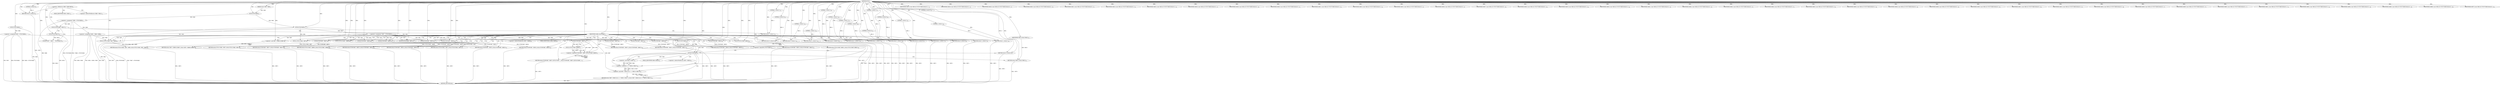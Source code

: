 digraph "FUN1" {  
"8" [label = <(METHOD,FUN1)<SUB>1</SUB>> ]
"256" [label = <(METHOD_RETURN,bool)<SUB>1</SUB>> ]
"9" [label = <(PARAM,struct VAR1 *VAR2)<SUB>1</SUB>> ]
"12" [label = <(&lt;operator&gt;.assignment,VAR3 = FUN2(VAR4))<SUB>3</SUB>> ]
"17" [label = <(&lt;operator&gt;.assignment,*VAR6 = FUN3(VAR2))<SUB>4</SUB>> ]
"22" [label = <(&lt;operator&gt;.assignment,*VAR7 = FUN4(VAR2))<SUB>5</SUB>> ]
"27" [label = <(&lt;operator&gt;.assignment,VAR8 = VAR6-&gt;VAR8)<SUB>6</SUB>> ]
"42" [label = <(FUN5,FUN5(VAR6-&gt;VAR11))<SUB>11</SUB>> ]
"55" [label = <(IDENTIFIER,VAR8,switch(VAR8))<SUB>17</SUB>> ]
"14" [label = <(FUN2,FUN2(VAR4))<SUB>3</SUB>> ]
"19" [label = <(FUN3,FUN3(VAR2))<SUB>4</SUB>> ]
"24" [label = <(FUN4,FUN4(VAR2))<SUB>5</SUB>> ]
"39" [label = <(RETURN,return 0;,return 0;)<SUB>9</SUB>> ]
"47" [label = <(FUN6,FUN6(&quot;&quot;, VAR12,
				    FUN2(VAR13)))<SUB>12</SUB>> ]
"52" [label = <(RETURN,return 1;,return 1;)<SUB>14</SUB>> ]
"58" [label = <(IDENTIFIER,VAR14,{
	case VAR14:
		if (!FUN7(VAR3))
			return 0;
...)<SUB>18</SUB>> ]
"74" [label = <(RETURN,return VAR7-&gt;VAR16 &amp;
				(1u &lt;&lt; (VAR3 &amp; VAR17));,return VAR7-&gt;VAR16 &amp;
				(1u &lt;&lt; (VAR3 &amp; VAR17));)<SUB>23</SUB>> ]
"85" [label = <(IDENTIFIER,VAR18,{
	case VAR14:
		if (!FUN7(VAR3))
			return 0;
...)<SUB>25</SUB>> ]
"86" [label = <(RETURN,return 0;,return 0;)<SUB>26</SUB>> ]
"89" [label = <(IDENTIFIER,VAR19,{
	case VAR14:
		if (!FUN7(VAR3))
			return 0;
...)<SUB>27</SUB>> ]
"90" [label = <(RETURN,return 1;,return 1;)<SUB>28</SUB>> ]
"93" [label = <(IDENTIFIER,VAR20,{
	case VAR14:
		if (!FUN7(VAR3))
			return 0;
...)<SUB>29</SUB>> ]
"94" [label = <(RETURN,return FUN9(VAR7, VAR21);,return FUN9(VAR7, VAR21);)<SUB>30</SUB>> ]
"99" [label = <(IDENTIFIER,VAR22,{
	case VAR14:
		if (!FUN7(VAR3))
			return 0;
...)<SUB>31</SUB>> ]
"100" [label = <(RETURN,return FUN9(VAR7, VAR23);,return FUN9(VAR7, VAR23);)<SUB>32</SUB>> ]
"105" [label = <(IDENTIFIER,VAR24,{
	case VAR14:
		if (!FUN7(VAR3))
			return 0;
...)<SUB>33</SUB>> ]
"106" [label = <(RETURN,return 1;,return 1;)<SUB>34</SUB>> ]
"109" [label = <(IDENTIFIER,VAR25,{
	case VAR14:
		if (!FUN7(VAR3))
			return 0;
...)<SUB>35</SUB>> ]
"110" [label = <(RETURN,return 1;,return 1;)<SUB>36</SUB>> ]
"113" [label = <(IDENTIFIER,VAR26,{
	case VAR14:
		if (!FUN7(VAR3))
			return 0;
...)<SUB>37</SUB>> ]
"114" [label = <(RETURN,return FUN9(VAR7, VAR27);,return FUN9(VAR7, VAR27);)<SUB>38</SUB>> ]
"119" [label = <(IDENTIFIER,VAR28,{
	case VAR14:
		if (!FUN7(VAR3))
			return 0;
...)<SUB>39</SUB>> ]
"120" [label = <(RETURN,return 1;,return 1;)<SUB>40</SUB>> ]
"123" [label = <(IDENTIFIER,VAR29,{
	case VAR14:
		if (!FUN7(VAR3))
			return 0;
...)<SUB>41</SUB>> ]
"124" [label = <(RETURN,return FUN9(VAR7, VAR30);,return FUN9(VAR7, VAR30);)<SUB>42</SUB>> ]
"129" [label = <(IDENTIFIER,VAR31,{
	case VAR14:
		if (!FUN7(VAR3))
			return 0;
...)<SUB>43</SUB>> ]
"130" [label = <(RETURN,return FUN9(VAR7, VAR32);,return FUN9(VAR7, VAR32);)<SUB>44</SUB>> ]
"135" [label = <(IDENTIFIER,VAR33,{
	case VAR14:
		if (!FUN7(VAR3))
			return 0;
...)<SUB>45</SUB>> ]
"136" [label = <(RETURN,return FUN9(VAR7, VAR34);,return FUN9(VAR7, VAR34);)<SUB>46</SUB>> ]
"141" [label = <(IDENTIFIER,VAR35,{
	case VAR14:
		if (!FUN7(VAR3))
			return 0;
...)<SUB>47</SUB>> ]
"143" [label = <(IDENTIFIER,VAR36,{
	case VAR14:
		if (!FUN7(VAR3))
			return 0;
...)<SUB>47</SUB>> ]
"145" [label = <(IDENTIFIER,VAR37,{
	case VAR14:
		if (!FUN7(VAR3))
			return 0;
...)<SUB>48</SUB>> ]
"147" [label = <(IDENTIFIER,VAR38,{
	case VAR14:
		if (!FUN7(VAR3))
			return 0;
...)<SUB>48</SUB>> ]
"149" [label = <(IDENTIFIER,VAR39,{
	case VAR14:
		if (!FUN7(VAR3))
			return 0;
...)<SUB>49</SUB>> ]
"151" [label = <(IDENTIFIER,VAR40,{
	case VAR14:
		if (!FUN7(VAR3))
			return 0;
...)<SUB>49</SUB>> ]
"153" [label = <(IDENTIFIER,VAR41,{
	case VAR14:
		if (!FUN7(VAR3))
			return 0;
...)<SUB>50</SUB>> ]
"155" [label = <(IDENTIFIER,VAR42,{
	case VAR14:
		if (!FUN7(VAR3))
			return 0;
...)<SUB>50</SUB>> ]
"157" [label = <(IDENTIFIER,VAR43,{
	case VAR14:
		if (!FUN7(VAR3))
			return 0;
...)<SUB>51</SUB>> ]
"159" [label = <(IDENTIFIER,VAR44,{
	case VAR14:
		if (!FUN7(VAR3))
			return 0;
...)<SUB>51</SUB>> ]
"160" [label = <(RETURN,return 1;,return 1;)<SUB>55</SUB>> ]
"163" [label = <(IDENTIFIER,VAR45,{
	case VAR14:
		if (!FUN7(VAR3))
			return 0;
...)<SUB>56</SUB>> ]
"164" [label = <(RETURN,return FUN10(VAR2, VAR7);,return FUN10(VAR2, VAR7);)<SUB>57</SUB>> ]
"169" [label = <(IDENTIFIER,VAR46,{
	case VAR14:
		if (!FUN7(VAR3))
			return 0;
...)<SUB>58</SUB>> ]
"170" [label = <(RETURN,return FUN9(VAR7, VAR47);,return FUN9(VAR7, VAR47);)<SUB>59</SUB>> ]
"175" [label = <(IDENTIFIER,VAR48,{
	case VAR14:
		if (!FUN7(VAR3))
			return 0;
...)<SUB>60</SUB>> ]
"176" [label = <(RETURN,return FUN11(VAR2, VAR7);,return FUN11(VAR2, VAR7);)<SUB>61</SUB>> ]
"181" [label = <(IDENTIFIER,VAR49,{
	case VAR14:
		if (!FUN7(VAR3))
			return 0;
...)<SUB>62</SUB>> ]
"183" [label = <(IDENTIFIER,VAR50,{
	case VAR14:
		if (!FUN7(VAR3))
			return 0;
...)<SUB>63</SUB>> ]
"184" [label = <(RETURN,return FUN12(VAR2, VAR7, VAR8);,return FUN12(VAR2, VAR7, VAR8);)<SUB>64</SUB>> ]
"190" [label = <(IDENTIFIER,VAR51,{
	case VAR14:
		if (!FUN7(VAR3))
			return 0;
...)<SUB>65</SUB>> ]
"191" [label = <(RETURN,return 1;,return 1;)<SUB>66</SUB>> ]
"194" [label = <(IDENTIFIER,VAR52,{
	case VAR14:
		if (!FUN7(VAR3))
			return 0;
...)<SUB>67</SUB>> ]
"195" [label = <(RETURN,return FUN9(VAR7, VAR53);,return FUN9(VAR7, VAR53);)<SUB>68</SUB>> ]
"200" [label = <(IDENTIFIER,VAR54,{
	case VAR14:
		if (!FUN7(VAR3))
			return 0;
...)<SUB>69</SUB>> ]
"201" [label = <(RETURN,return FUN9(VAR7, VAR55);,return FUN9(VAR7, VAR55);)<SUB>70</SUB>> ]
"206" [label = <(IDENTIFIER,VAR56,{
	case VAR14:
		if (!FUN7(VAR3))
			return 0;
...)<SUB>71</SUB>> ]
"207" [label = <(RETURN,return FUN9(VAR7, VAR57) ||
			FUN13(VAR7,
				...,return FUN9(VAR7, VAR57) ||
			FUN13(VAR7,
				...)<SUB>72</SUB>> ]
"216" [label = <(IDENTIFIER,VAR59,{
	case VAR14:
		if (!FUN7(VAR3))
			return 0;
...)<SUB>75</SUB>> ]
"217" [label = <(RETURN,return 0;,return 0;)<SUB>76</SUB>> ]
"220" [label = <(IDENTIFIER,VAR60,{
	case VAR14:
		if (!FUN7(VAR3))
			return 0;
...)<SUB>77</SUB>> ]
"221" [label = <(RETURN,return 1;,return 1;)<SUB>78</SUB>> ]
"224" [label = <(IDENTIFIER,VAR61,{
	case VAR14:
		if (!FUN7(VAR3))
			return 0;
...)<SUB>79</SUB>> ]
"225" [label = <(RETURN,return FUN13(VAR7,
			VAR62);,return FUN13(VAR7,
			VAR62);)<SUB>80</SUB>> ]
"230" [label = <(IDENTIFIER,VAR63,{
	case VAR14:
		if (!FUN7(VAR3))
			return 0;
...)<SUB>82</SUB>> ]
"232" [label = <(IDENTIFIER,VAR64,{
	case VAR14:
		if (!FUN7(VAR3))
			return 0;
...)<SUB>83</SUB>> ]
"233" [label = <(RETURN,return 0;,return 0;)<SUB>84</SUB>> ]
"236" [label = <(IDENTIFIER,VAR65,{
	case VAR14:
		if (!FUN7(VAR3))
			return 0;
...)<SUB>85</SUB>> ]
"237" [label = <(RETURN,return VAR7-&gt;VAR66 &amp;
			VAR67;,return VAR7-&gt;VAR66 &amp;
			VAR67;)<SUB>86</SUB>> ]
"244" [label = <(IDENTIFIER,VAR68,{
	case VAR14:
		if (!FUN7(VAR3))
			return 0;
...)<SUB>88</SUB>> ]
"245" [label = <(RETURN,return FUN13(VAR7, VAR69);,return FUN13(VAR7, VAR69);)<SUB>89</SUB>> ]
"250" [label = <(IDENTIFIER,VAR70,{
	case VAR14:
		if (!FUN7(VAR3))
			return 0;
...)<SUB>90</SUB>> ]
"251" [label = <(RETURN,return 1;,return 1;)<SUB>91</SUB>> ]
"254" [label = <(RETURN,return 1;,return 1;)<SUB>93</SUB>> ]
"40" [label = <(LITERAL,0,return 0;)<SUB>9</SUB>> ]
"53" [label = <(LITERAL,1,return 1;)<SUB>14</SUB>> ]
"60" [label = <(&lt;operator&gt;.logicalNot,!FUN7(VAR3))<SUB>19</SUB>> ]
"75" [label = <(&lt;operator&gt;.and,VAR7-&gt;VAR16 &amp;
				(1u &lt;&lt; (VAR3 &amp; VAR17)))<SUB>23</SUB>> ]
"87" [label = <(LITERAL,0,return 0;)<SUB>26</SUB>> ]
"91" [label = <(LITERAL,1,return 1;)<SUB>28</SUB>> ]
"95" [label = <(FUN9,FUN9(VAR7, VAR21))<SUB>30</SUB>> ]
"101" [label = <(FUN9,FUN9(VAR7, VAR23))<SUB>32</SUB>> ]
"107" [label = <(LITERAL,1,return 1;)<SUB>34</SUB>> ]
"111" [label = <(LITERAL,1,return 1;)<SUB>36</SUB>> ]
"115" [label = <(FUN9,FUN9(VAR7, VAR27))<SUB>38</SUB>> ]
"121" [label = <(LITERAL,1,return 1;)<SUB>40</SUB>> ]
"125" [label = <(FUN9,FUN9(VAR7, VAR30))<SUB>42</SUB>> ]
"131" [label = <(FUN9,FUN9(VAR7, VAR32))<SUB>44</SUB>> ]
"137" [label = <(FUN9,FUN9(VAR7, VAR34))<SUB>46</SUB>> ]
"161" [label = <(LITERAL,1,return 1;)<SUB>55</SUB>> ]
"165" [label = <(FUN10,FUN10(VAR2, VAR7))<SUB>57</SUB>> ]
"171" [label = <(FUN9,FUN9(VAR7, VAR47))<SUB>59</SUB>> ]
"177" [label = <(FUN11,FUN11(VAR2, VAR7))<SUB>61</SUB>> ]
"185" [label = <(FUN12,FUN12(VAR2, VAR7, VAR8))<SUB>64</SUB>> ]
"192" [label = <(LITERAL,1,return 1;)<SUB>66</SUB>> ]
"196" [label = <(FUN9,FUN9(VAR7, VAR53))<SUB>68</SUB>> ]
"202" [label = <(FUN9,FUN9(VAR7, VAR55))<SUB>70</SUB>> ]
"208" [label = <(&lt;operator&gt;.logicalOr,FUN9(VAR7, VAR57) ||
			FUN13(VAR7,
				VAR58))<SUB>72</SUB>> ]
"218" [label = <(LITERAL,0,return 0;)<SUB>76</SUB>> ]
"222" [label = <(LITERAL,1,return 1;)<SUB>78</SUB>> ]
"226" [label = <(FUN13,FUN13(VAR7,
			VAR62))<SUB>80</SUB>> ]
"234" [label = <(LITERAL,0,return 0;)<SUB>84</SUB>> ]
"238" [label = <(&lt;operator&gt;.and,VAR7-&gt;VAR66 &amp;
			VAR67)<SUB>86</SUB>> ]
"246" [label = <(FUN13,FUN13(VAR7, VAR69))<SUB>89</SUB>> ]
"252" [label = <(LITERAL,1,return 1;)<SUB>91</SUB>> ]
"255" [label = <(LITERAL,1,return 1;)<SUB>93</SUB>> ]
"50" [label = <(FUN2,FUN2(VAR13))<SUB>13</SUB>> ]
"64" [label = <(RETURN,return 0;,return 0;)<SUB>20</SUB>> ]
"61" [label = <(FUN7,FUN7(VAR3))<SUB>19</SUB>> ]
"65" [label = <(LITERAL,0,return 0;)<SUB>20</SUB>> ]
"79" [label = <(&lt;operator&gt;.shiftLeft,1u &lt;&lt; (VAR3 &amp; VAR17))<SUB>24</SUB>> ]
"209" [label = <(FUN9,FUN9(VAR7, VAR57))<SUB>72</SUB>> ]
"212" [label = <(FUN13,FUN13(VAR7,
				VAR58))<SUB>73</SUB>> ]
"69" [label = <(FUN8,FUN8(VAR3))<SUB>21</SUB>> ]
"81" [label = <(&lt;operator&gt;.and,VAR3 &amp; VAR17)<SUB>24</SUB>> ]
"72" [label = <(RETURN,return VAR15;,return VAR15;)<SUB>22</SUB>> ]
"73" [label = <(IDENTIFIER,VAR15,return VAR15;)<SUB>22</SUB>> ]
"33" [label = <(&lt;operator&gt;.fieldAccess,VAR6-&gt;VAR9.VAR10)<SUB>8</SUB>> ]
"43" [label = <(&lt;operator&gt;.indirectFieldAccess,VAR6-&gt;VAR11)<SUB>11</SUB>> ]
"45" [label = <(FIELD_IDENTIFIER,VAR11,VAR11)<SUB>11</SUB>> ]
"76" [label = <(&lt;operator&gt;.indirectFieldAccess,VAR7-&gt;VAR16)<SUB>23</SUB>> ]
"239" [label = <(&lt;operator&gt;.indirectFieldAccess,VAR7-&gt;VAR66)<SUB>86</SUB>> ]
"78" [label = <(FIELD_IDENTIFIER,VAR16,VAR16)<SUB>23</SUB>> ]
"241" [label = <(FIELD_IDENTIFIER,VAR66,VAR66)<SUB>86</SUB>> ]
  "74" -> "256"  [ label = "DDG: &lt;RET&gt;"] 
  "130" -> "256"  [ label = "DDG: &lt;RET&gt;"] 
  "90" -> "256"  [ label = "DDG: &lt;RET&gt;"] 
  "170" -> "256"  [ label = "DDG: &lt;RET&gt;"] 
  "254" -> "256"  [ label = "DDG: &lt;RET&gt;"] 
  "124" -> "256"  [ label = "DDG: &lt;RET&gt;"] 
  "237" -> "256"  [ label = "DDG: &lt;RET&gt;"] 
  "251" -> "256"  [ label = "DDG: &lt;RET&gt;"] 
  "39" -> "256"  [ label = "DDG: &lt;RET&gt;"] 
  "86" -> "256"  [ label = "DDG: &lt;RET&gt;"] 
  "94" -> "256"  [ label = "DDG: &lt;RET&gt;"] 
  "191" -> "256"  [ label = "DDG: &lt;RET&gt;"] 
  "233" -> "256"  [ label = "DDG: &lt;RET&gt;"] 
  "106" -> "256"  [ label = "DDG: &lt;RET&gt;"] 
  "120" -> "256"  [ label = "DDG: &lt;RET&gt;"] 
  "225" -> "256"  [ label = "DDG: &lt;RET&gt;"] 
  "221" -> "256"  [ label = "DDG: &lt;RET&gt;"] 
  "136" -> "256"  [ label = "DDG: &lt;RET&gt;"] 
  "195" -> "256"  [ label = "DDG: &lt;RET&gt;"] 
  "201" -> "256"  [ label = "DDG: &lt;RET&gt;"] 
  "110" -> "256"  [ label = "DDG: &lt;RET&gt;"] 
  "176" -> "256"  [ label = "DDG: &lt;RET&gt;"] 
  "207" -> "256"  [ label = "DDG: &lt;RET&gt;"] 
  "184" -> "256"  [ label = "DDG: &lt;RET&gt;"] 
  "114" -> "256"  [ label = "DDG: &lt;RET&gt;"] 
  "245" -> "256"  [ label = "DDG: &lt;RET&gt;"] 
  "164" -> "256"  [ label = "DDG: &lt;RET&gt;"] 
  "217" -> "256"  [ label = "DDG: &lt;RET&gt;"] 
  "52" -> "256"  [ label = "DDG: &lt;RET&gt;"] 
  "72" -> "256"  [ label = "DDG: &lt;RET&gt;"] 
  "160" -> "256"  [ label = "DDG: &lt;RET&gt;"] 
  "64" -> "256"  [ label = "DDG: &lt;RET&gt;"] 
  "100" -> "256"  [ label = "DDG: &lt;RET&gt;"] 
  "12" -> "256"  [ label = "DDG: VAR3"] 
  "12" -> "256"  [ label = "DDG: FUN2(VAR4)"] 
  "12" -> "256"  [ label = "DDG: VAR3 = FUN2(VAR4)"] 
  "17" -> "256"  [ label = "DDG: VAR6"] 
  "17" -> "256"  [ label = "DDG: FUN3(VAR2)"] 
  "17" -> "256"  [ label = "DDG: *VAR6 = FUN3(VAR2)"] 
  "22" -> "256"  [ label = "DDG: VAR7"] 
  "24" -> "256"  [ label = "DDG: VAR2"] 
  "22" -> "256"  [ label = "DDG: FUN4(VAR2)"] 
  "22" -> "256"  [ label = "DDG: *VAR7 = FUN4(VAR2)"] 
  "27" -> "256"  [ label = "DDG: VAR8"] 
  "27" -> "256"  [ label = "DDG: VAR6-&gt;VAR8"] 
  "27" -> "256"  [ label = "DDG: VAR8 = VAR6-&gt;VAR8"] 
  "47" -> "256"  [ label = "DDG: VAR12"] 
  "14" -> "256"  [ label = "DDG: VAR4"] 
  "50" -> "256"  [ label = "DDG: VAR13"] 
  "8" -> "9"  [ label = "DDG: "] 
  "14" -> "12"  [ label = "DDG: VAR4"] 
  "19" -> "17"  [ label = "DDG: VAR2"] 
  "24" -> "22"  [ label = "DDG: VAR2"] 
  "17" -> "27"  [ label = "DDG: VAR6"] 
  "8" -> "55"  [ label = "DDG: "] 
  "8" -> "14"  [ label = "DDG: "] 
  "9" -> "19"  [ label = "DDG: VAR2"] 
  "8" -> "19"  [ label = "DDG: "] 
  "19" -> "24"  [ label = "DDG: VAR2"] 
  "8" -> "24"  [ label = "DDG: "] 
  "40" -> "39"  [ label = "DDG: 0"] 
  "8" -> "39"  [ label = "DDG: "] 
  "17" -> "42"  [ label = "DDG: VAR6"] 
  "53" -> "52"  [ label = "DDG: 1"] 
  "8" -> "52"  [ label = "DDG: "] 
  "8" -> "58"  [ label = "DDG: "] 
  "75" -> "74"  [ label = "DDG: VAR7-&gt;VAR16 &amp;
				(1u &lt;&lt; (VAR3 &amp; VAR17))"] 
  "8" -> "85"  [ label = "DDG: "] 
  "87" -> "86"  [ label = "DDG: 0"] 
  "8" -> "86"  [ label = "DDG: "] 
  "8" -> "89"  [ label = "DDG: "] 
  "91" -> "90"  [ label = "DDG: 1"] 
  "8" -> "90"  [ label = "DDG: "] 
  "8" -> "93"  [ label = "DDG: "] 
  "95" -> "94"  [ label = "DDG: FUN9(VAR7, VAR21)"] 
  "8" -> "99"  [ label = "DDG: "] 
  "101" -> "100"  [ label = "DDG: FUN9(VAR7, VAR23)"] 
  "8" -> "105"  [ label = "DDG: "] 
  "107" -> "106"  [ label = "DDG: 1"] 
  "8" -> "106"  [ label = "DDG: "] 
  "8" -> "109"  [ label = "DDG: "] 
  "111" -> "110"  [ label = "DDG: 1"] 
  "8" -> "110"  [ label = "DDG: "] 
  "8" -> "113"  [ label = "DDG: "] 
  "115" -> "114"  [ label = "DDG: FUN9(VAR7, VAR27)"] 
  "8" -> "119"  [ label = "DDG: "] 
  "121" -> "120"  [ label = "DDG: 1"] 
  "8" -> "120"  [ label = "DDG: "] 
  "8" -> "123"  [ label = "DDG: "] 
  "125" -> "124"  [ label = "DDG: FUN9(VAR7, VAR30)"] 
  "8" -> "129"  [ label = "DDG: "] 
  "131" -> "130"  [ label = "DDG: FUN9(VAR7, VAR32)"] 
  "8" -> "135"  [ label = "DDG: "] 
  "137" -> "136"  [ label = "DDG: FUN9(VAR7, VAR34)"] 
  "8" -> "141"  [ label = "DDG: "] 
  "8" -> "143"  [ label = "DDG: "] 
  "8" -> "145"  [ label = "DDG: "] 
  "8" -> "147"  [ label = "DDG: "] 
  "8" -> "149"  [ label = "DDG: "] 
  "8" -> "151"  [ label = "DDG: "] 
  "8" -> "153"  [ label = "DDG: "] 
  "8" -> "155"  [ label = "DDG: "] 
  "8" -> "157"  [ label = "DDG: "] 
  "8" -> "159"  [ label = "DDG: "] 
  "161" -> "160"  [ label = "DDG: 1"] 
  "8" -> "160"  [ label = "DDG: "] 
  "8" -> "163"  [ label = "DDG: "] 
  "165" -> "164"  [ label = "DDG: FUN10(VAR2, VAR7)"] 
  "8" -> "169"  [ label = "DDG: "] 
  "171" -> "170"  [ label = "DDG: FUN9(VAR7, VAR47)"] 
  "8" -> "175"  [ label = "DDG: "] 
  "177" -> "176"  [ label = "DDG: FUN11(VAR2, VAR7)"] 
  "8" -> "181"  [ label = "DDG: "] 
  "8" -> "183"  [ label = "DDG: "] 
  "185" -> "184"  [ label = "DDG: FUN12(VAR2, VAR7, VAR8)"] 
  "8" -> "190"  [ label = "DDG: "] 
  "192" -> "191"  [ label = "DDG: 1"] 
  "8" -> "191"  [ label = "DDG: "] 
  "8" -> "194"  [ label = "DDG: "] 
  "196" -> "195"  [ label = "DDG: FUN9(VAR7, VAR53)"] 
  "8" -> "200"  [ label = "DDG: "] 
  "202" -> "201"  [ label = "DDG: FUN9(VAR7, VAR55)"] 
  "8" -> "206"  [ label = "DDG: "] 
  "208" -> "207"  [ label = "DDG: FUN9(VAR7, VAR57) ||
			FUN13(VAR7,
				VAR58)"] 
  "8" -> "216"  [ label = "DDG: "] 
  "218" -> "217"  [ label = "DDG: 0"] 
  "8" -> "217"  [ label = "DDG: "] 
  "8" -> "220"  [ label = "DDG: "] 
  "222" -> "221"  [ label = "DDG: 1"] 
  "8" -> "221"  [ label = "DDG: "] 
  "8" -> "224"  [ label = "DDG: "] 
  "226" -> "225"  [ label = "DDG: FUN13(VAR7,
			VAR62)"] 
  "8" -> "230"  [ label = "DDG: "] 
  "8" -> "232"  [ label = "DDG: "] 
  "234" -> "233"  [ label = "DDG: 0"] 
  "8" -> "233"  [ label = "DDG: "] 
  "8" -> "236"  [ label = "DDG: "] 
  "238" -> "237"  [ label = "DDG: VAR7-&gt;VAR66 &amp;
			VAR67"] 
  "8" -> "244"  [ label = "DDG: "] 
  "246" -> "245"  [ label = "DDG: FUN13(VAR7, VAR69)"] 
  "8" -> "250"  [ label = "DDG: "] 
  "252" -> "251"  [ label = "DDG: 1"] 
  "8" -> "251"  [ label = "DDG: "] 
  "255" -> "254"  [ label = "DDG: 1"] 
  "8" -> "254"  [ label = "DDG: "] 
  "8" -> "40"  [ label = "DDG: "] 
  "8" -> "47"  [ label = "DDG: "] 
  "50" -> "47"  [ label = "DDG: VAR13"] 
  "8" -> "53"  [ label = "DDG: "] 
  "8" -> "87"  [ label = "DDG: "] 
  "8" -> "91"  [ label = "DDG: "] 
  "8" -> "107"  [ label = "DDG: "] 
  "8" -> "111"  [ label = "DDG: "] 
  "8" -> "121"  [ label = "DDG: "] 
  "8" -> "161"  [ label = "DDG: "] 
  "8" -> "192"  [ label = "DDG: "] 
  "8" -> "218"  [ label = "DDG: "] 
  "8" -> "222"  [ label = "DDG: "] 
  "8" -> "234"  [ label = "DDG: "] 
  "8" -> "252"  [ label = "DDG: "] 
  "8" -> "255"  [ label = "DDG: "] 
  "8" -> "50"  [ label = "DDG: "] 
  "61" -> "60"  [ label = "DDG: VAR3"] 
  "65" -> "64"  [ label = "DDG: 0"] 
  "8" -> "64"  [ label = "DDG: "] 
  "22" -> "75"  [ label = "DDG: VAR7"] 
  "79" -> "75"  [ label = "DDG: 1u"] 
  "79" -> "75"  [ label = "DDG: VAR3 &amp; VAR17"] 
  "22" -> "95"  [ label = "DDG: VAR7"] 
  "8" -> "95"  [ label = "DDG: "] 
  "22" -> "101"  [ label = "DDG: VAR7"] 
  "8" -> "101"  [ label = "DDG: "] 
  "22" -> "115"  [ label = "DDG: VAR7"] 
  "8" -> "115"  [ label = "DDG: "] 
  "22" -> "125"  [ label = "DDG: VAR7"] 
  "8" -> "125"  [ label = "DDG: "] 
  "22" -> "131"  [ label = "DDG: VAR7"] 
  "8" -> "131"  [ label = "DDG: "] 
  "22" -> "137"  [ label = "DDG: VAR7"] 
  "8" -> "137"  [ label = "DDG: "] 
  "24" -> "165"  [ label = "DDG: VAR2"] 
  "8" -> "165"  [ label = "DDG: "] 
  "22" -> "165"  [ label = "DDG: VAR7"] 
  "22" -> "171"  [ label = "DDG: VAR7"] 
  "8" -> "171"  [ label = "DDG: "] 
  "24" -> "177"  [ label = "DDG: VAR2"] 
  "8" -> "177"  [ label = "DDG: "] 
  "22" -> "177"  [ label = "DDG: VAR7"] 
  "24" -> "185"  [ label = "DDG: VAR2"] 
  "8" -> "185"  [ label = "DDG: "] 
  "22" -> "185"  [ label = "DDG: VAR7"] 
  "27" -> "185"  [ label = "DDG: VAR8"] 
  "22" -> "196"  [ label = "DDG: VAR7"] 
  "8" -> "196"  [ label = "DDG: "] 
  "22" -> "202"  [ label = "DDG: VAR7"] 
  "8" -> "202"  [ label = "DDG: "] 
  "209" -> "208"  [ label = "DDG: VAR7"] 
  "209" -> "208"  [ label = "DDG: VAR57"] 
  "212" -> "208"  [ label = "DDG: VAR7"] 
  "212" -> "208"  [ label = "DDG: VAR58"] 
  "22" -> "226"  [ label = "DDG: VAR7"] 
  "8" -> "226"  [ label = "DDG: "] 
  "22" -> "238"  [ label = "DDG: VAR7"] 
  "8" -> "238"  [ label = "DDG: "] 
  "22" -> "246"  [ label = "DDG: VAR7"] 
  "8" -> "246"  [ label = "DDG: "] 
  "12" -> "61"  [ label = "DDG: VAR3"] 
  "8" -> "61"  [ label = "DDG: "] 
  "8" -> "65"  [ label = "DDG: "] 
  "8" -> "79"  [ label = "DDG: "] 
  "81" -> "79"  [ label = "DDG: VAR3"] 
  "81" -> "79"  [ label = "DDG: VAR17"] 
  "22" -> "209"  [ label = "DDG: VAR7"] 
  "8" -> "209"  [ label = "DDG: "] 
  "209" -> "212"  [ label = "DDG: VAR7"] 
  "8" -> "212"  [ label = "DDG: "] 
  "69" -> "81"  [ label = "DDG: VAR3"] 
  "8" -> "81"  [ label = "DDG: "] 
  "61" -> "69"  [ label = "DDG: VAR3"] 
  "8" -> "69"  [ label = "DDG: "] 
  "73" -> "72"  [ label = "DDG: VAR15"] 
  "8" -> "72"  [ label = "DDG: "] 
  "8" -> "73"  [ label = "DDG: "] 
  "33" -> "42"  [ label = "CDG: "] 
  "33" -> "39"  [ label = "CDG: "] 
  "33" -> "43"  [ label = "CDG: "] 
  "33" -> "45"  [ label = "CDG: "] 
  "42" -> "52"  [ label = "CDG: "] 
  "42" -> "50"  [ label = "CDG: "] 
  "42" -> "55"  [ label = "CDG: "] 
  "42" -> "47"  [ label = "CDG: "] 
  "55" -> "60"  [ label = "CDG: "] 
  "55" -> "120"  [ label = "CDG: "] 
  "55" -> "136"  [ label = "CDG: "] 
  "55" -> "114"  [ label = "CDG: "] 
  "55" -> "209"  [ label = "CDG: "] 
  "55" -> "196"  [ label = "CDG: "] 
  "55" -> "226"  [ label = "CDG: "] 
  "55" -> "95"  [ label = "CDG: "] 
  "55" -> "170"  [ label = "CDG: "] 
  "55" -> "208"  [ label = "CDG: "] 
  "55" -> "195"  [ label = "CDG: "] 
  "55" -> "238"  [ label = "CDG: "] 
  "55" -> "184"  [ label = "CDG: "] 
  "55" -> "61"  [ label = "CDG: "] 
  "55" -> "100"  [ label = "CDG: "] 
  "55" -> "202"  [ label = "CDG: "] 
  "55" -> "201"  [ label = "CDG: "] 
  "55" -> "86"  [ label = "CDG: "] 
  "55" -> "160"  [ label = "CDG: "] 
  "55" -> "217"  [ label = "CDG: "] 
  "55" -> "237"  [ label = "CDG: "] 
  "55" -> "176"  [ label = "CDG: "] 
  "55" -> "254"  [ label = "CDG: "] 
  "55" -> "177"  [ label = "CDG: "] 
  "55" -> "241"  [ label = "CDG: "] 
  "55" -> "94"  [ label = "CDG: "] 
  "55" -> "115"  [ label = "CDG: "] 
  "55" -> "225"  [ label = "CDG: "] 
  "55" -> "131"  [ label = "CDG: "] 
  "55" -> "185"  [ label = "CDG: "] 
  "55" -> "245"  [ label = "CDG: "] 
  "55" -> "191"  [ label = "CDG: "] 
  "55" -> "101"  [ label = "CDG: "] 
  "55" -> "90"  [ label = "CDG: "] 
  "55" -> "246"  [ label = "CDG: "] 
  "55" -> "137"  [ label = "CDG: "] 
  "55" -> "207"  [ label = "CDG: "] 
  "55" -> "130"  [ label = "CDG: "] 
  "55" -> "221"  [ label = "CDG: "] 
  "55" -> "164"  [ label = "CDG: "] 
  "55" -> "233"  [ label = "CDG: "] 
  "55" -> "239"  [ label = "CDG: "] 
  "55" -> "171"  [ label = "CDG: "] 
  "55" -> "106"  [ label = "CDG: "] 
  "55" -> "251"  [ label = "CDG: "] 
  "55" -> "165"  [ label = "CDG: "] 
  "55" -> "110"  [ label = "CDG: "] 
  "55" -> "124"  [ label = "CDG: "] 
  "55" -> "125"  [ label = "CDG: "] 
  "60" -> "64"  [ label = "CDG: "] 
  "60" -> "69"  [ label = "CDG: "] 
  "209" -> "212"  [ label = "CDG: "] 
  "69" -> "74"  [ label = "CDG: "] 
  "69" -> "76"  [ label = "CDG: "] 
  "69" -> "72"  [ label = "CDG: "] 
  "69" -> "75"  [ label = "CDG: "] 
  "69" -> "81"  [ label = "CDG: "] 
  "69" -> "79"  [ label = "CDG: "] 
  "69" -> "78"  [ label = "CDG: "] 
}
